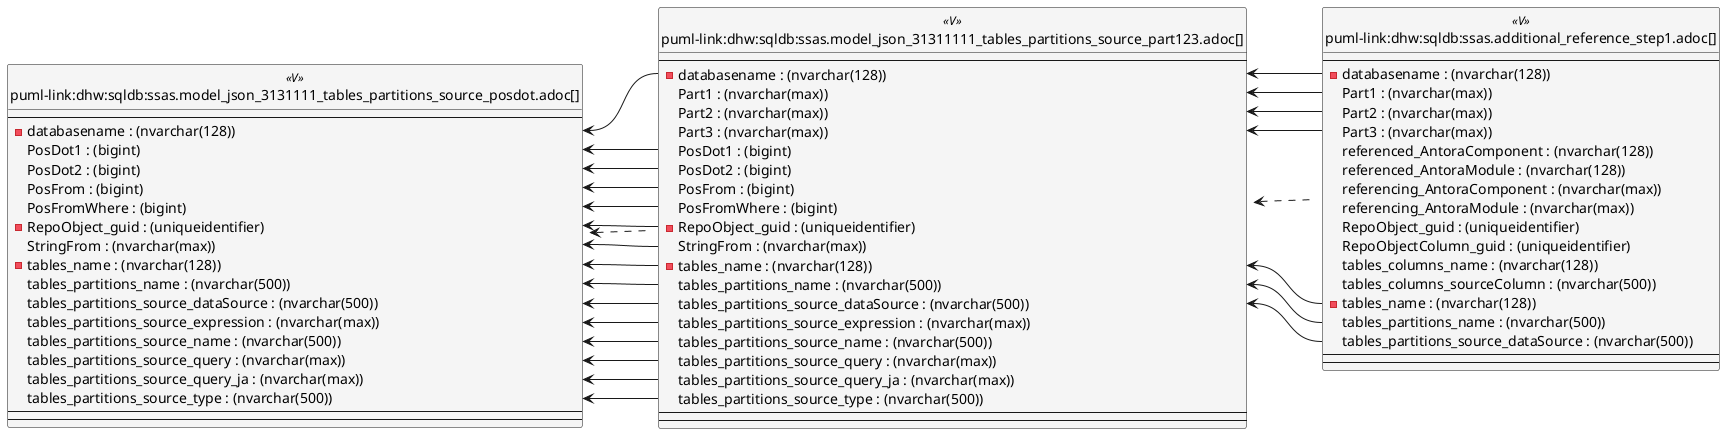 @startuml
left to right direction
'top to bottom direction
hide circle
'avoide "." issues:
set namespaceSeparator none


skinparam class {
  BackgroundColor White
  BackgroundColor<<FN>> Yellow
  BackgroundColor<<FS>> Yellow
  BackgroundColor<<FT>> LightGray
  BackgroundColor<<IF>> Yellow
  BackgroundColor<<IS>> Yellow
  BackgroundColor<<P>> Aqua
  BackgroundColor<<PC>> Aqua
  BackgroundColor<<SN>> Yellow
  BackgroundColor<<SO>> SlateBlue
  BackgroundColor<<TF>> LightGray
  BackgroundColor<<TR>> Tomato
  BackgroundColor<<U>> White
  BackgroundColor<<V>> WhiteSmoke
  BackgroundColor<<X>> Aqua
  BackgroundColor<<external>> AliceBlue
}


entity "puml-link:dhw:sqldb:ssas.additional_reference_step1.adoc[]" as ssas.additional_Reference_step1 << V >> {
  --
  - databasename : (nvarchar(128))
  Part1 : (nvarchar(max))
  Part2 : (nvarchar(max))
  Part3 : (nvarchar(max))
  referenced_AntoraComponent : (nvarchar(128))
  referenced_AntoraModule : (nvarchar(128))
  referencing_AntoraComponent : (nvarchar(max))
  referencing_AntoraModule : (nvarchar(max))
  RepoObject_guid : (uniqueidentifier)
  RepoObjectColumn_guid : (uniqueidentifier)
  tables_columns_name : (nvarchar(128))
  tables_columns_sourceColumn : (nvarchar(500))
  - tables_name : (nvarchar(128))
  tables_partitions_name : (nvarchar(500))
  tables_partitions_source_dataSource : (nvarchar(500))
  --
  --
}

entity "puml-link:dhw:sqldb:ssas.model_json_3131111_tables_partitions_source_posdot.adoc[]" as ssas.model_json_3131111_tables_partitions_source_PosDot << V >> {
  --
  - databasename : (nvarchar(128))
  PosDot1 : (bigint)
  PosDot2 : (bigint)
  PosFrom : (bigint)
  PosFromWhere : (bigint)
  - RepoObject_guid : (uniqueidentifier)
  StringFrom : (nvarchar(max))
  - tables_name : (nvarchar(128))
  tables_partitions_name : (nvarchar(500))
  tables_partitions_source_dataSource : (nvarchar(500))
  tables_partitions_source_expression : (nvarchar(max))
  tables_partitions_source_name : (nvarchar(500))
  tables_partitions_source_query : (nvarchar(max))
  tables_partitions_source_query_ja : (nvarchar(max))
  tables_partitions_source_type : (nvarchar(500))
  --
  --
}

entity "puml-link:dhw:sqldb:ssas.model_json_31311111_tables_partitions_source_part123.adoc[]" as ssas.model_json_31311111_tables_partitions_source_Part123 << V >> {
  --
  - databasename : (nvarchar(128))
  Part1 : (nvarchar(max))
  Part2 : (nvarchar(max))
  Part3 : (nvarchar(max))
  PosDot1 : (bigint)
  PosDot2 : (bigint)
  PosFrom : (bigint)
  PosFromWhere : (bigint)
  - RepoObject_guid : (uniqueidentifier)
  StringFrom : (nvarchar(max))
  - tables_name : (nvarchar(128))
  tables_partitions_name : (nvarchar(500))
  tables_partitions_source_dataSource : (nvarchar(500))
  tables_partitions_source_expression : (nvarchar(max))
  tables_partitions_source_name : (nvarchar(500))
  tables_partitions_source_query : (nvarchar(max))
  tables_partitions_source_query_ja : (nvarchar(max))
  tables_partitions_source_type : (nvarchar(500))
  --
  --
}

ssas.model_json_3131111_tables_partitions_source_PosDot <.. ssas.model_json_31311111_tables_partitions_source_Part123
ssas.model_json_31311111_tables_partitions_source_Part123 <.. ssas.additional_Reference_step1
"ssas.model_json_3131111_tables_partitions_source_PosDot::databasename" <-- "ssas.model_json_31311111_tables_partitions_source_Part123::databasename"
"ssas.model_json_3131111_tables_partitions_source_PosDot::PosDot1" <-- "ssas.model_json_31311111_tables_partitions_source_Part123::PosDot1"
"ssas.model_json_3131111_tables_partitions_source_PosDot::PosDot2" <-- "ssas.model_json_31311111_tables_partitions_source_Part123::PosDot2"
"ssas.model_json_3131111_tables_partitions_source_PosDot::PosFrom" <-- "ssas.model_json_31311111_tables_partitions_source_Part123::PosFrom"
"ssas.model_json_3131111_tables_partitions_source_PosDot::PosFromWhere" <-- "ssas.model_json_31311111_tables_partitions_source_Part123::PosFromWhere"
"ssas.model_json_3131111_tables_partitions_source_PosDot::RepoObject_guid" <-- "ssas.model_json_31311111_tables_partitions_source_Part123::RepoObject_guid"
"ssas.model_json_3131111_tables_partitions_source_PosDot::StringFrom" <-- "ssas.model_json_31311111_tables_partitions_source_Part123::StringFrom"
"ssas.model_json_3131111_tables_partitions_source_PosDot::tables_name" <-- "ssas.model_json_31311111_tables_partitions_source_Part123::tables_name"
"ssas.model_json_3131111_tables_partitions_source_PosDot::tables_partitions_name" <-- "ssas.model_json_31311111_tables_partitions_source_Part123::tables_partitions_name"
"ssas.model_json_3131111_tables_partitions_source_PosDot::tables_partitions_source_dataSource" <-- "ssas.model_json_31311111_tables_partitions_source_Part123::tables_partitions_source_dataSource"
"ssas.model_json_3131111_tables_partitions_source_PosDot::tables_partitions_source_expression" <-- "ssas.model_json_31311111_tables_partitions_source_Part123::tables_partitions_source_expression"
"ssas.model_json_3131111_tables_partitions_source_PosDot::tables_partitions_source_name" <-- "ssas.model_json_31311111_tables_partitions_source_Part123::tables_partitions_source_name"
"ssas.model_json_3131111_tables_partitions_source_PosDot::tables_partitions_source_query" <-- "ssas.model_json_31311111_tables_partitions_source_Part123::tables_partitions_source_query"
"ssas.model_json_3131111_tables_partitions_source_PosDot::tables_partitions_source_query_ja" <-- "ssas.model_json_31311111_tables_partitions_source_Part123::tables_partitions_source_query_ja"
"ssas.model_json_3131111_tables_partitions_source_PosDot::tables_partitions_source_type" <-- "ssas.model_json_31311111_tables_partitions_source_Part123::tables_partitions_source_type"
"ssas.model_json_31311111_tables_partitions_source_Part123::databasename" <-- "ssas.additional_Reference_step1::databasename"
"ssas.model_json_31311111_tables_partitions_source_Part123::Part1" <-- "ssas.additional_Reference_step1::Part1"
"ssas.model_json_31311111_tables_partitions_source_Part123::Part2" <-- "ssas.additional_Reference_step1::Part2"
"ssas.model_json_31311111_tables_partitions_source_Part123::Part3" <-- "ssas.additional_Reference_step1::Part3"
"ssas.model_json_31311111_tables_partitions_source_Part123::tables_name" <-- "ssas.additional_Reference_step1::tables_name"
"ssas.model_json_31311111_tables_partitions_source_Part123::tables_partitions_name" <-- "ssas.additional_Reference_step1::tables_partitions_name"
"ssas.model_json_31311111_tables_partitions_source_Part123::tables_partitions_source_dataSource" <-- "ssas.additional_Reference_step1::tables_partitions_source_dataSource"
@enduml

